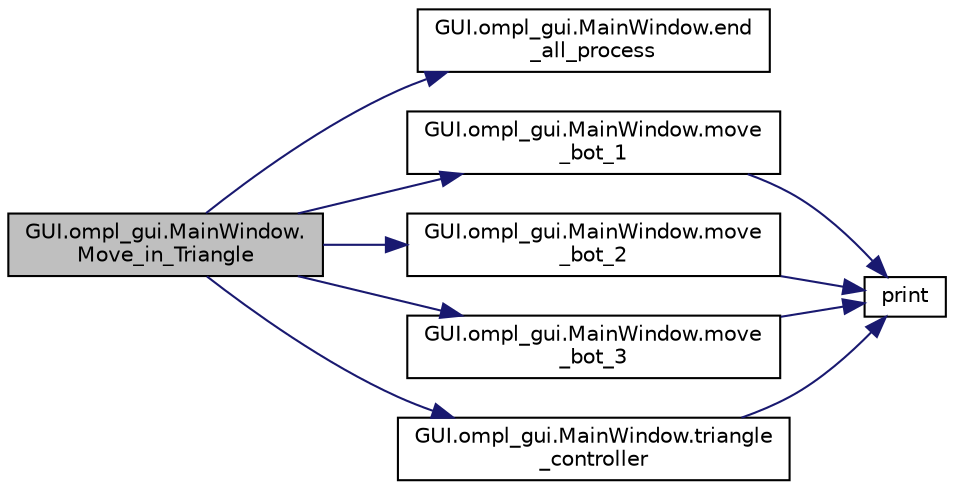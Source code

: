 digraph "GUI.ompl_gui.MainWindow.Move_in_Triangle"
{
 // INTERACTIVE_SVG=YES
  edge [fontname="Helvetica",fontsize="10",labelfontname="Helvetica",labelfontsize="10"];
  node [fontname="Helvetica",fontsize="10",shape=record];
  rankdir="LR";
  Node1 [label="GUI.ompl_gui.MainWindow.\lMove_in_Triangle",height=0.2,width=0.4,color="black", fillcolor="grey75", style="filled", fontcolor="black"];
  Node1 -> Node2 [color="midnightblue",fontsize="10",style="solid",fontname="Helvetica"];
  Node2 [label="GUI.ompl_gui.MainWindow.end\l_all_process",height=0.2,width=0.4,color="black", fillcolor="white", style="filled",URL="$da/d05/class_g_u_i_1_1ompl__gui_1_1_main_window.html#abe6dc883506011fee9e63074301c6c11"];
  Node1 -> Node3 [color="midnightblue",fontsize="10",style="solid",fontname="Helvetica"];
  Node3 [label="GUI.ompl_gui.MainWindow.move\l_bot_1",height=0.2,width=0.4,color="black", fillcolor="white", style="filled",URL="$da/d05/class_g_u_i_1_1ompl__gui_1_1_main_window.html#a0dcc8b06d200f57b146ec39c8fd23d6b"];
  Node3 -> Node4 [color="midnightblue",fontsize="10",style="solid",fontname="Helvetica"];
  Node4 [label="print",height=0.2,width=0.4,color="black", fillcolor="white", style="filled",URL="$dc/ddd/node__class_8cpp.html#abc62c9d234b4194b3886013a7dbd1232"];
  Node1 -> Node5 [color="midnightblue",fontsize="10",style="solid",fontname="Helvetica"];
  Node5 [label="GUI.ompl_gui.MainWindow.move\l_bot_2",height=0.2,width=0.4,color="black", fillcolor="white", style="filled",URL="$da/d05/class_g_u_i_1_1ompl__gui_1_1_main_window.html#a132b25e798b3ccbce213729d2eb9a745"];
  Node5 -> Node4 [color="midnightblue",fontsize="10",style="solid",fontname="Helvetica"];
  Node1 -> Node6 [color="midnightblue",fontsize="10",style="solid",fontname="Helvetica"];
  Node6 [label="GUI.ompl_gui.MainWindow.move\l_bot_3",height=0.2,width=0.4,color="black", fillcolor="white", style="filled",URL="$da/d05/class_g_u_i_1_1ompl__gui_1_1_main_window.html#a7e78e90e6516ea7f533df01e36bf88a6"];
  Node6 -> Node4 [color="midnightblue",fontsize="10",style="solid",fontname="Helvetica"];
  Node1 -> Node7 [color="midnightblue",fontsize="10",style="solid",fontname="Helvetica"];
  Node7 [label="GUI.ompl_gui.MainWindow.triangle\l_controller",height=0.2,width=0.4,color="black", fillcolor="white", style="filled",URL="$da/d05/class_g_u_i_1_1ompl__gui_1_1_main_window.html#a71eb36917c600a9e16ff69800a416ab7"];
  Node7 -> Node4 [color="midnightblue",fontsize="10",style="solid",fontname="Helvetica"];
}
